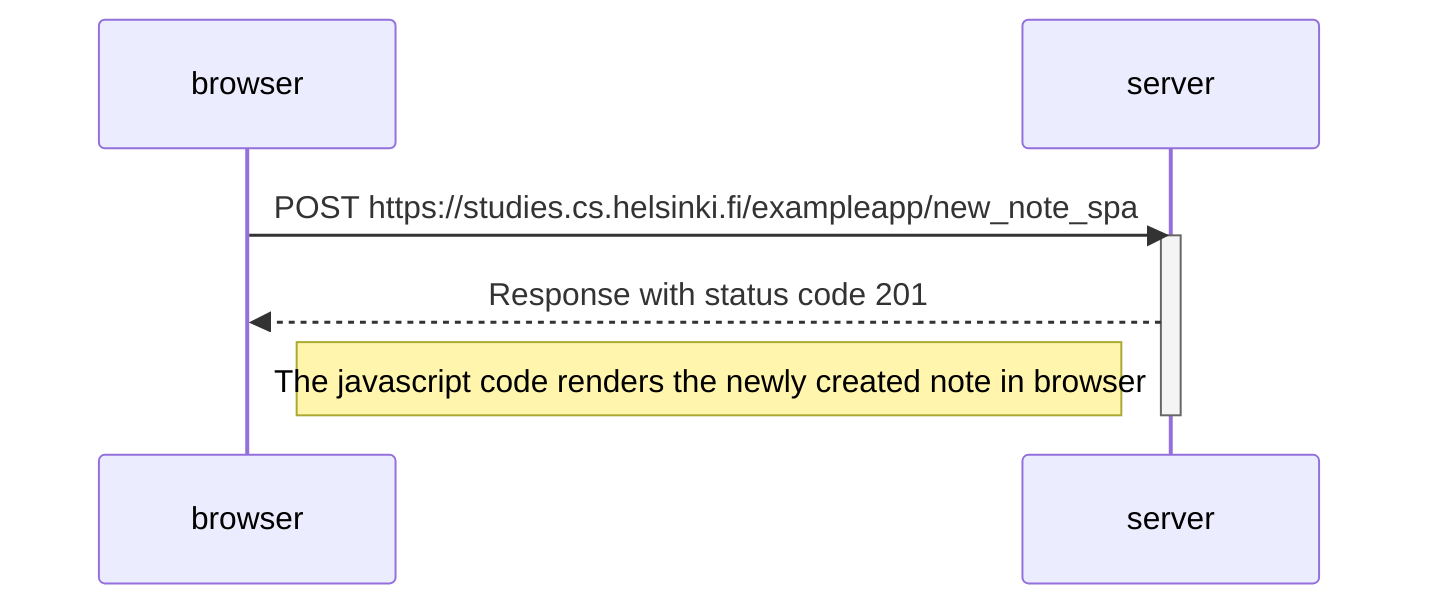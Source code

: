 sequenceDiagram
participant browser
participant server

    browser->>server: POST https://studies.cs.helsinki.fi/exampleapp/new_note_spa
    activate server
    server-->>browser: Response with status code 201
    Note right of browser: The javascript code renders the newly created note in browser
    deactivate server